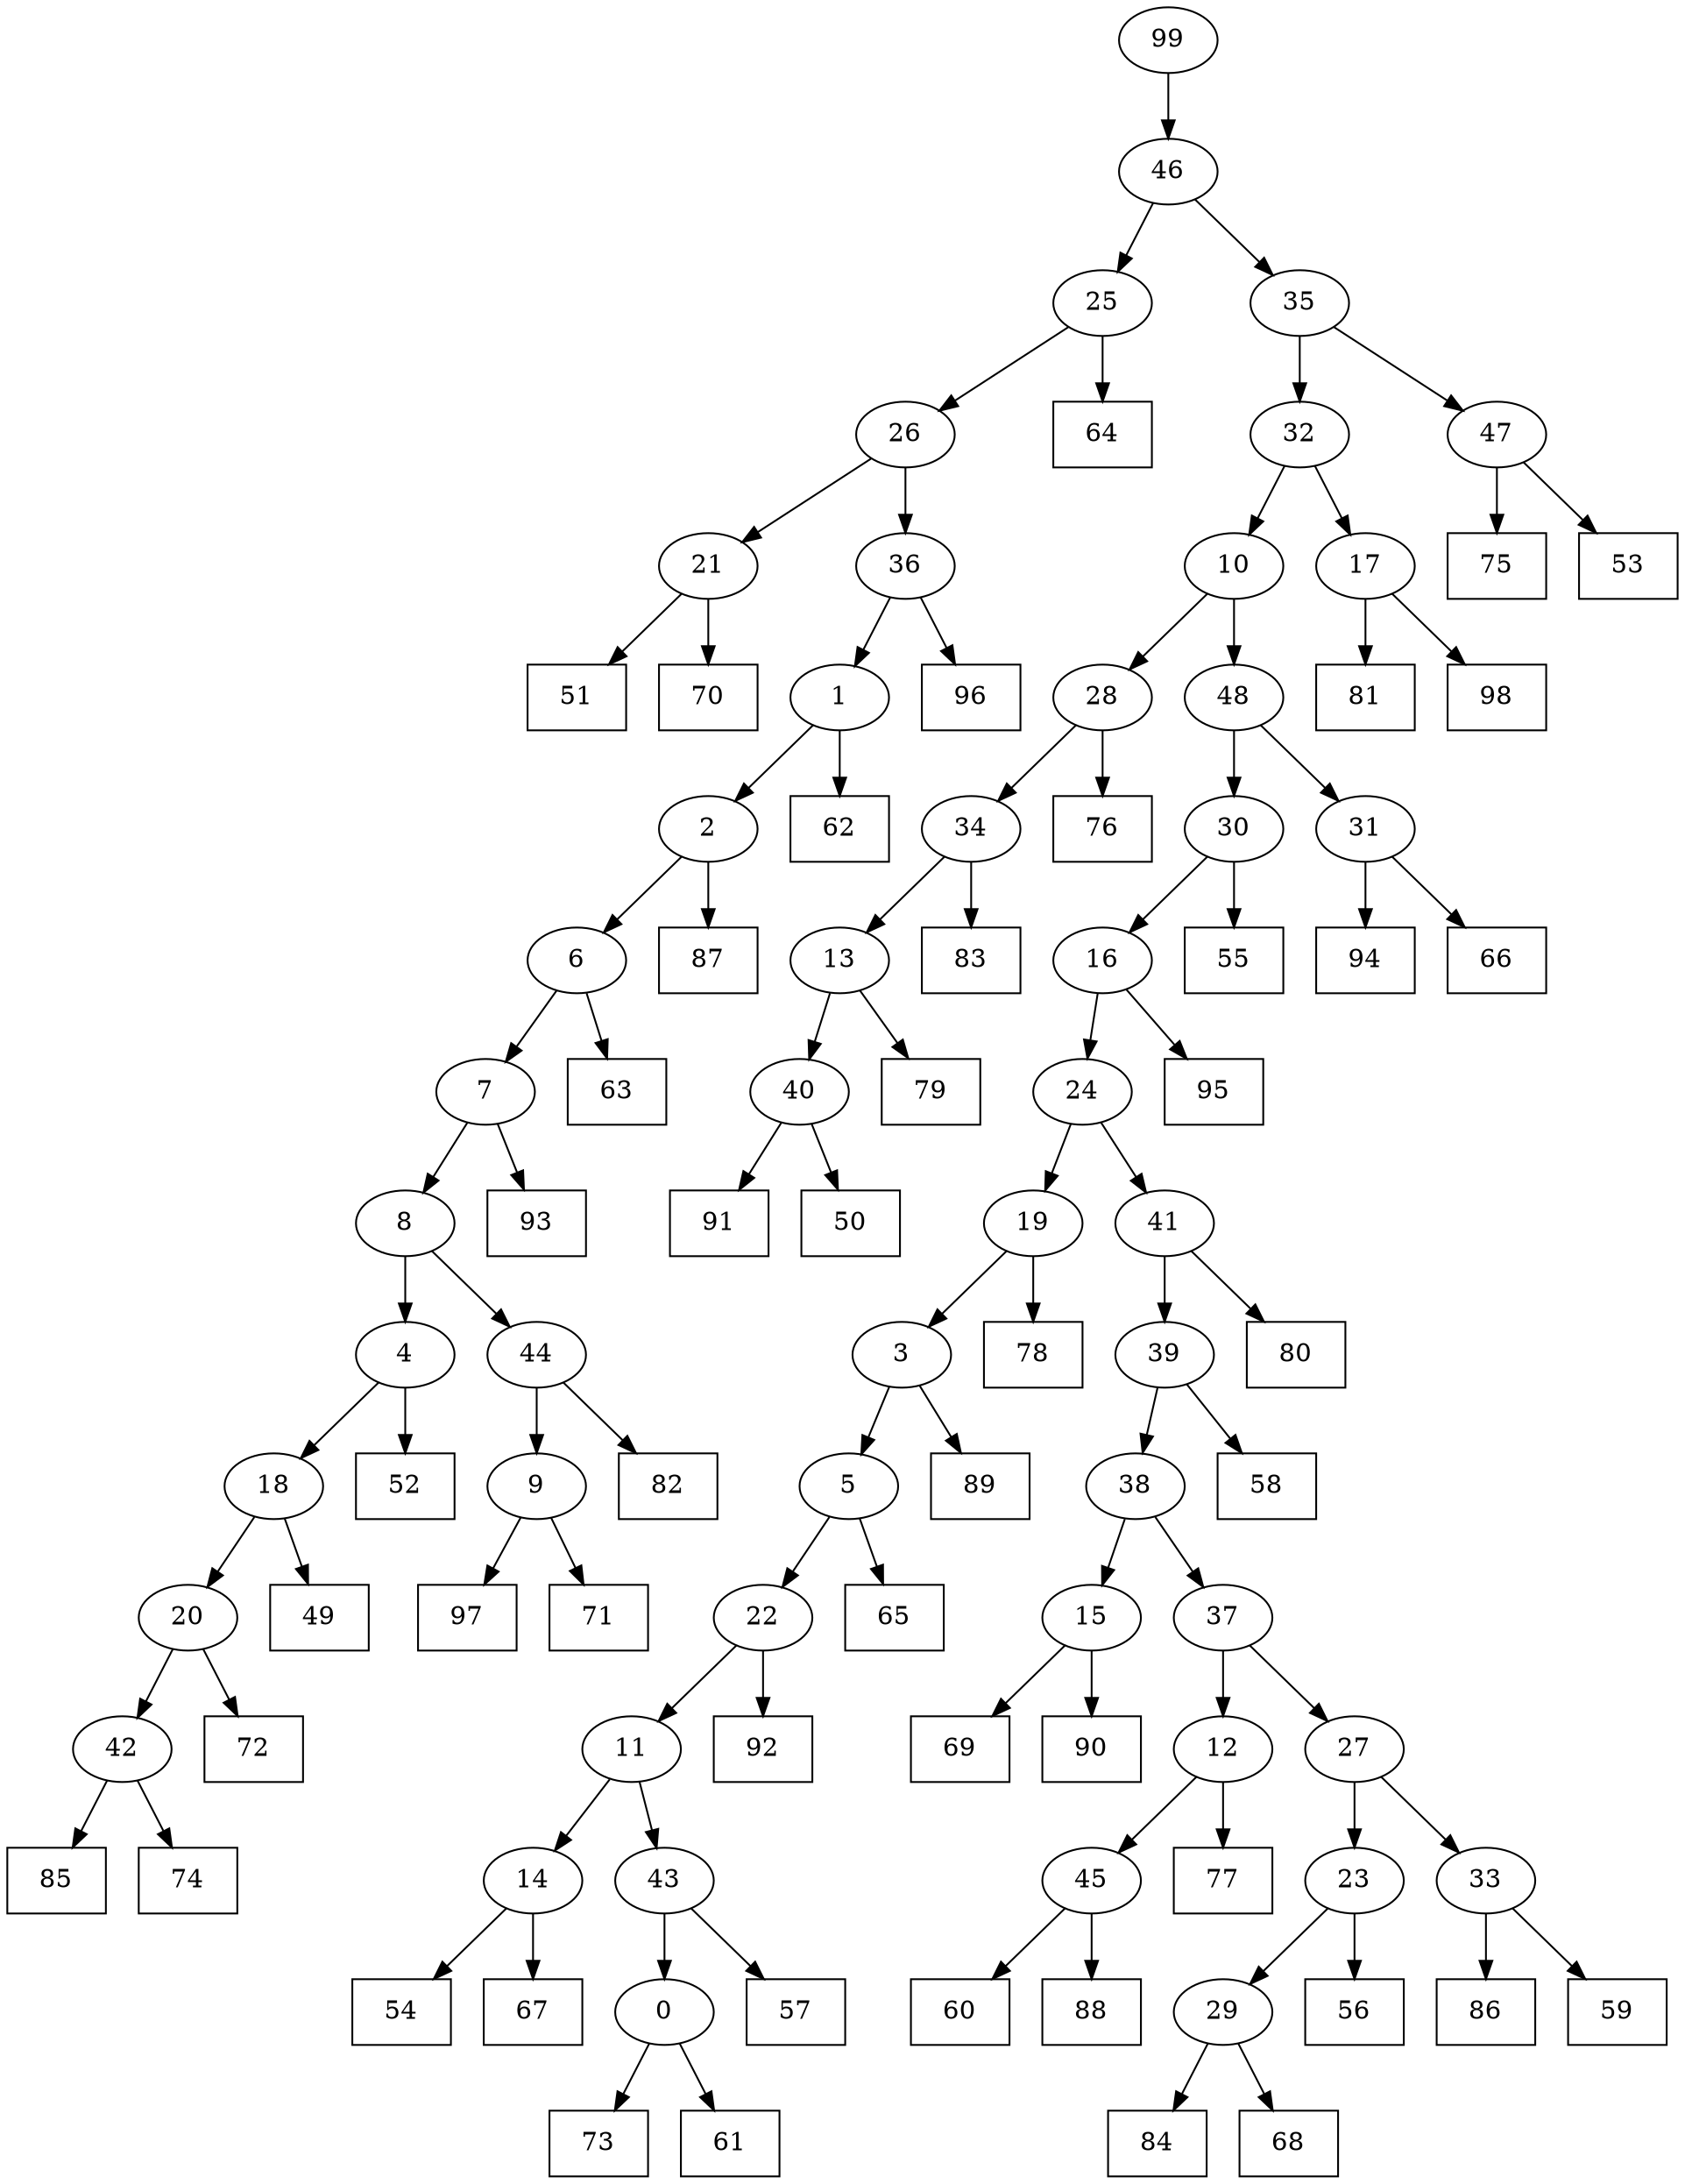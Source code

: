 digraph G {
0[label="0"];
1[label="1"];
2[label="2"];
3[label="3"];
4[label="4"];
5[label="5"];
6[label="6"];
7[label="7"];
8[label="8"];
9[label="9"];
10[label="10"];
11[label="11"];
12[label="12"];
13[label="13"];
14[label="14"];
15[label="15"];
16[label="16"];
17[label="17"];
18[label="18"];
19[label="19"];
20[label="20"];
21[label="21"];
22[label="22"];
23[label="23"];
24[label="24"];
25[label="25"];
26[label="26"];
27[label="27"];
28[label="28"];
29[label="29"];
30[label="30"];
31[label="31"];
32[label="32"];
33[label="33"];
34[label="34"];
35[label="35"];
36[label="36"];
37[label="37"];
38[label="38"];
39[label="39"];
40[label="40"];
41[label="41"];
42[label="42"];
43[label="43"];
44[label="44"];
45[label="45"];
46[label="46"];
47[label="47"];
48[label="48"];
49[shape=box,label="60"];
50[shape=box,label="62"];
51[shape=box,label="85"];
52[shape=box,label="49"];
53[shape=box,label="86"];
54[shape=box,label="93"];
55[shape=box,label="73"];
56[shape=box,label="75"];
57[shape=box,label="72"];
58[shape=box,label="64"];
59[shape=box,label="69"];
60[shape=box,label="51"];
61[shape=box,label="89"];
62[shape=box,label="79"];
63[shape=box,label="91"];
64[shape=box,label="50"];
65[shape=box,label="59"];
66[shape=box,label="52"];
67[shape=box,label="82"];
68[shape=box,label="78"];
69[shape=box,label="81"];
70[shape=box,label="94"];
71[shape=box,label="77"];
72[shape=box,label="80"];
73[shape=box,label="65"];
74[shape=box,label="96"];
75[shape=box,label="61"];
76[shape=box,label="84"];
77[shape=box,label="55"];
78[shape=box,label="92"];
79[shape=box,label="56"];
80[shape=box,label="98"];
81[shape=box,label="54"];
82[shape=box,label="53"];
83[shape=box,label="97"];
84[shape=box,label="67"];
85[shape=box,label="90"];
86[shape=box,label="95"];
87[shape=box,label="57"];
88[shape=box,label="74"];
89[shape=box,label="87"];
90[shape=box,label="88"];
91[shape=box,label="76"];
92[shape=box,label="70"];
93[shape=box,label="58"];
94[shape=box,label="63"];
95[shape=box,label="83"];
96[shape=box,label="68"];
97[shape=box,label="71"];
98[shape=box,label="66"];
99[label="99"];
34->95 ;
29->96 ;
13->62 ;
17->80 ;
30->77 ;
20->57 ;
28->91 ;
12->71 ;
42->51 ;
9->97 ;
34->13 ;
1->50 ;
15->85 ;
0->75 ;
22->78 ;
31->70 ;
43->0 ;
15->59 ;
44->9 ;
14->81 ;
4->66 ;
38->15 ;
25->26 ;
5->22 ;
37->12 ;
45->49 ;
47->82 ;
16->86 ;
20->42 ;
3->61 ;
0->55 ;
21->60 ;
18->52 ;
17->69 ;
42->88 ;
5->73 ;
24->19 ;
13->40 ;
40->63 ;
35->47 ;
33->53 ;
40->64 ;
26->21 ;
21->92 ;
41->72 ;
23->29 ;
23->79 ;
48->30 ;
30->16 ;
3->5 ;
46->35 ;
14->84 ;
7->54 ;
7->8 ;
8->4 ;
28->34 ;
16->24 ;
26->36 ;
2->89 ;
33->65 ;
29->76 ;
11->43 ;
43->87 ;
38->37 ;
39->93 ;
22->11 ;
6->7 ;
9->83 ;
39->38 ;
47->56 ;
32->10 ;
10->28 ;
8->44 ;
46->25 ;
25->58 ;
6->94 ;
44->67 ;
27->23 ;
1->2 ;
2->6 ;
19->68 ;
4->18 ;
18->20 ;
36->1 ;
99->46 ;
35->32 ;
32->17 ;
10->48 ;
12->45 ;
45->90 ;
11->14 ;
48->31 ;
31->98 ;
36->74 ;
37->27 ;
27->33 ;
19->3 ;
24->41 ;
41->39 ;
}
